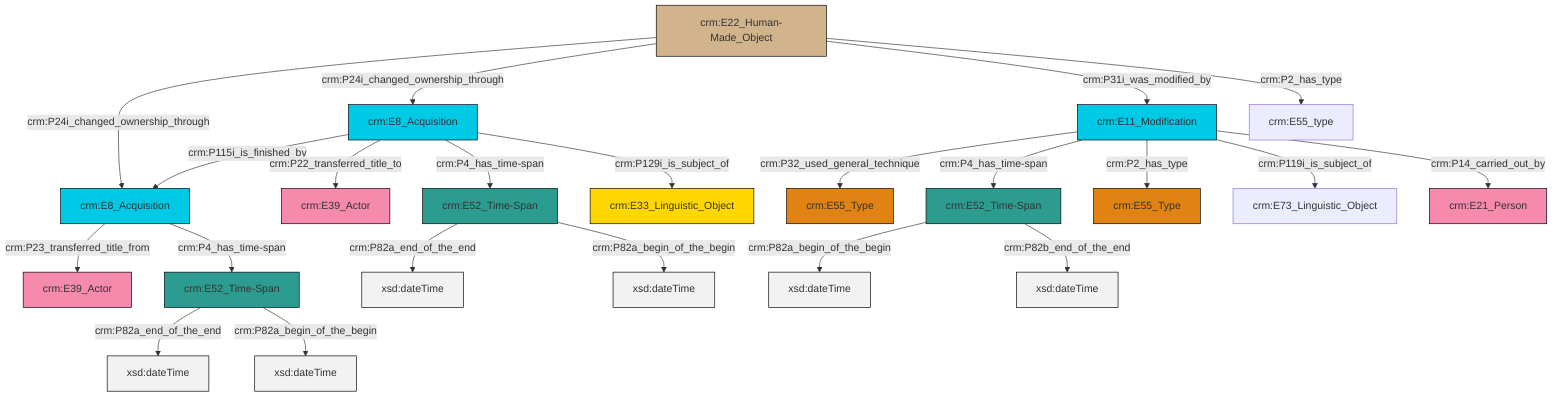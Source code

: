 graph TD
classDef Literal fill:#f2f2f2,stroke:#000000;
classDef CRM_Entity fill:#FFFFFF,stroke:#000000;
classDef Temporal_Entity fill:#00C9E6, stroke:#000000;
classDef Type fill:#E18312, stroke:#000000;
classDef Time-Span fill:#2C9C91, stroke:#000000;
classDef Appellation fill:#FFEB7F, stroke:#000000;
classDef Place fill:#008836, stroke:#000000;
classDef Persistent_Item fill:#B266B2, stroke:#000000;
classDef Conceptual_Object fill:#FFD700, stroke:#000000;
classDef Physical_Thing fill:#D2B48C, stroke:#000000;
classDef Actor fill:#f58aad, stroke:#000000;
classDef PC_Classes fill:#4ce600, stroke:#000000;
classDef Multi fill:#cccccc,stroke:#000000;

2["crm:E8_Acquisition"]:::Temporal_Entity -->|crm:P115i_is_finished_by| 4["crm:E8_Acquisition"]:::Temporal_Entity
11["crm:E52_Time-Span"]:::Time-Span -->|crm:P82a_end_of_the_end| 12[xsd:dateTime]:::Literal
0["crm:E22_Human-Made_Object"]:::Physical_Thing -->|crm:P24i_changed_ownership_through| 4["crm:E8_Acquisition"]:::Temporal_Entity
7["crm:E52_Time-Span"]:::Time-Span -->|crm:P82a_begin_of_the_begin| 13[xsd:dateTime]:::Literal
2["crm:E8_Acquisition"]:::Temporal_Entity -->|crm:P22_transferred_title_to| 14["crm:E39_Actor"]:::Actor
7["crm:E52_Time-Span"]:::Time-Span -->|crm:P82b_end_of_the_end| 15[xsd:dateTime]:::Literal
0["crm:E22_Human-Made_Object"]:::Physical_Thing -->|crm:P24i_changed_ownership_through| 2["crm:E8_Acquisition"]:::Temporal_Entity
0["crm:E22_Human-Made_Object"]:::Physical_Thing -->|crm:P31i_was_modified_by| 16["crm:E11_Modification"]:::Temporal_Entity
11["crm:E52_Time-Span"]:::Time-Span -->|crm:P82a_begin_of_the_begin| 17[xsd:dateTime]:::Literal
4["crm:E8_Acquisition"]:::Temporal_Entity -->|crm:P23_transferred_title_from| 18["crm:E39_Actor"]:::Actor
23["crm:E52_Time-Span"]:::Time-Span -->|crm:P82a_end_of_the_end| 24[xsd:dateTime]:::Literal
16["crm:E11_Modification"]:::Temporal_Entity -->|crm:P32_used_general_technique| 19["crm:E55_Type"]:::Type
23["crm:E52_Time-Span"]:::Time-Span -->|crm:P82a_begin_of_the_begin| 25[xsd:dateTime]:::Literal
16["crm:E11_Modification"]:::Temporal_Entity -->|crm:P4_has_time-span| 7["crm:E52_Time-Span"]:::Time-Span
16["crm:E11_Modification"]:::Temporal_Entity -->|crm:P2_has_type| 29["crm:E55_Type"]:::Type
16["crm:E11_Modification"]:::Temporal_Entity -->|crm:P119i_is_subject_of| 21["crm:E73_Linguistic_Object"]:::Default
2["crm:E8_Acquisition"]:::Temporal_Entity -->|crm:P4_has_time-span| 23["crm:E52_Time-Span"]:::Time-Span
4["crm:E8_Acquisition"]:::Temporal_Entity -->|crm:P4_has_time-span| 11["crm:E52_Time-Span"]:::Time-Span
0["crm:E22_Human-Made_Object"]:::Physical_Thing -->|crm:P2_has_type| 5["crm:E55_type"]:::Default
16["crm:E11_Modification"]:::Temporal_Entity -->|crm:P14_carried_out_by| 9["crm:E21_Person"]:::Actor
2["crm:E8_Acquisition"]:::Temporal_Entity -->|crm:P129i_is_subject_of| 26["crm:E33_Linguistic_Object"]:::Conceptual_Object